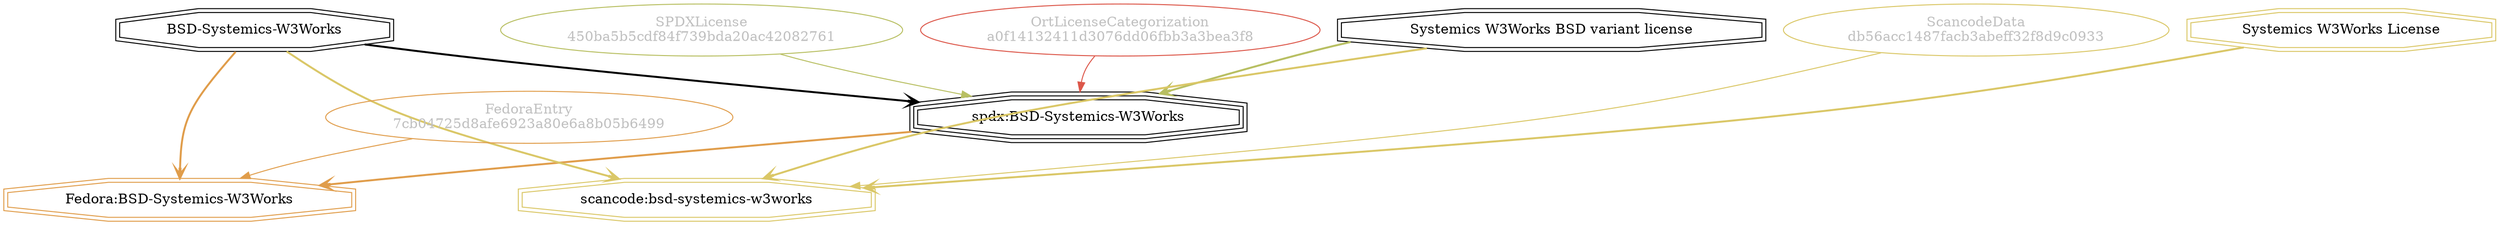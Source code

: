 strict digraph {
    node [shape=box];
    graph [splines=curved];
    610 [label="SPDXLicense\n450ba5b5cdf84f739bda20ac42082761"
        ,fontcolor=gray
        ,color="#b8bf62"
        ,fillcolor="beige;1"
        ,shape=ellipse];
    611 [label="spdx:BSD-Systemics-W3Works"
        ,shape=tripleoctagon];
    612 [label="BSD-Systemics-W3Works"
        ,shape=doubleoctagon];
    613 [label="Systemics W3Works BSD variant license"
        ,shape=doubleoctagon];
    6008 [label="FedoraEntry\n7cb04725d8afe6923a80e6a8b05b6499"
         ,fontcolor=gray
         ,color="#e09d4b"
         ,fillcolor="beige;1"
         ,shape=ellipse];
    6009 [label="Fedora:BSD-Systemics-W3Works"
         ,color="#e09d4b"
         ,shape=doubleoctagon];
    13076 [label="ScancodeData\ndb56acc1487facb3abeff32f8d9c0933"
          ,fontcolor=gray
          ,color="#dac767"
          ,fillcolor="beige;1"
          ,shape=ellipse];
    13077 [label="scancode:bsd-systemics-w3works"
          ,color="#dac767"
          ,shape=doubleoctagon];
    13078 [label="Systemics W3Works License"
          ,color="#dac767"
          ,shape=doubleoctagon];
    28645 [label="OrtLicenseCategorization\na0f14132411d3076dd06fbb3a3bea3f8"
          ,fontcolor=gray
          ,color="#dc574a"
          ,fillcolor="beige;1"
          ,shape=ellipse];
    610 -> 611 [weight=0.5
               ,color="#b8bf62"];
    611 -> 6009 [style=bold
                ,arrowhead=vee
                ,weight=0.7
                ,color="#e09d4b"];
    612 -> 611 [style=bold
               ,arrowhead=vee
               ,weight=0.7];
    612 -> 6009 [style=bold
                ,arrowhead=vee
                ,weight=0.7
                ,color="#e09d4b"];
    612 -> 13077 [style=bold
                 ,arrowhead=vee
                 ,weight=0.7
                 ,color="#dac767"];
    613 -> 611 [style=bold
               ,arrowhead=vee
               ,weight=0.7
               ,color="#b8bf62"];
    613 -> 13077 [style=bold
                 ,arrowhead=vee
                 ,weight=0.7
                 ,color="#dac767"];
    6008 -> 6009 [weight=0.5
                 ,color="#e09d4b"];
    13076 -> 13077 [weight=0.5
                   ,color="#dac767"];
    13078 -> 13077 [style=bold
                   ,arrowhead=vee
                   ,weight=0.7
                   ,color="#dac767"];
    28645 -> 611 [weight=0.5
                 ,color="#dc574a"];
}
